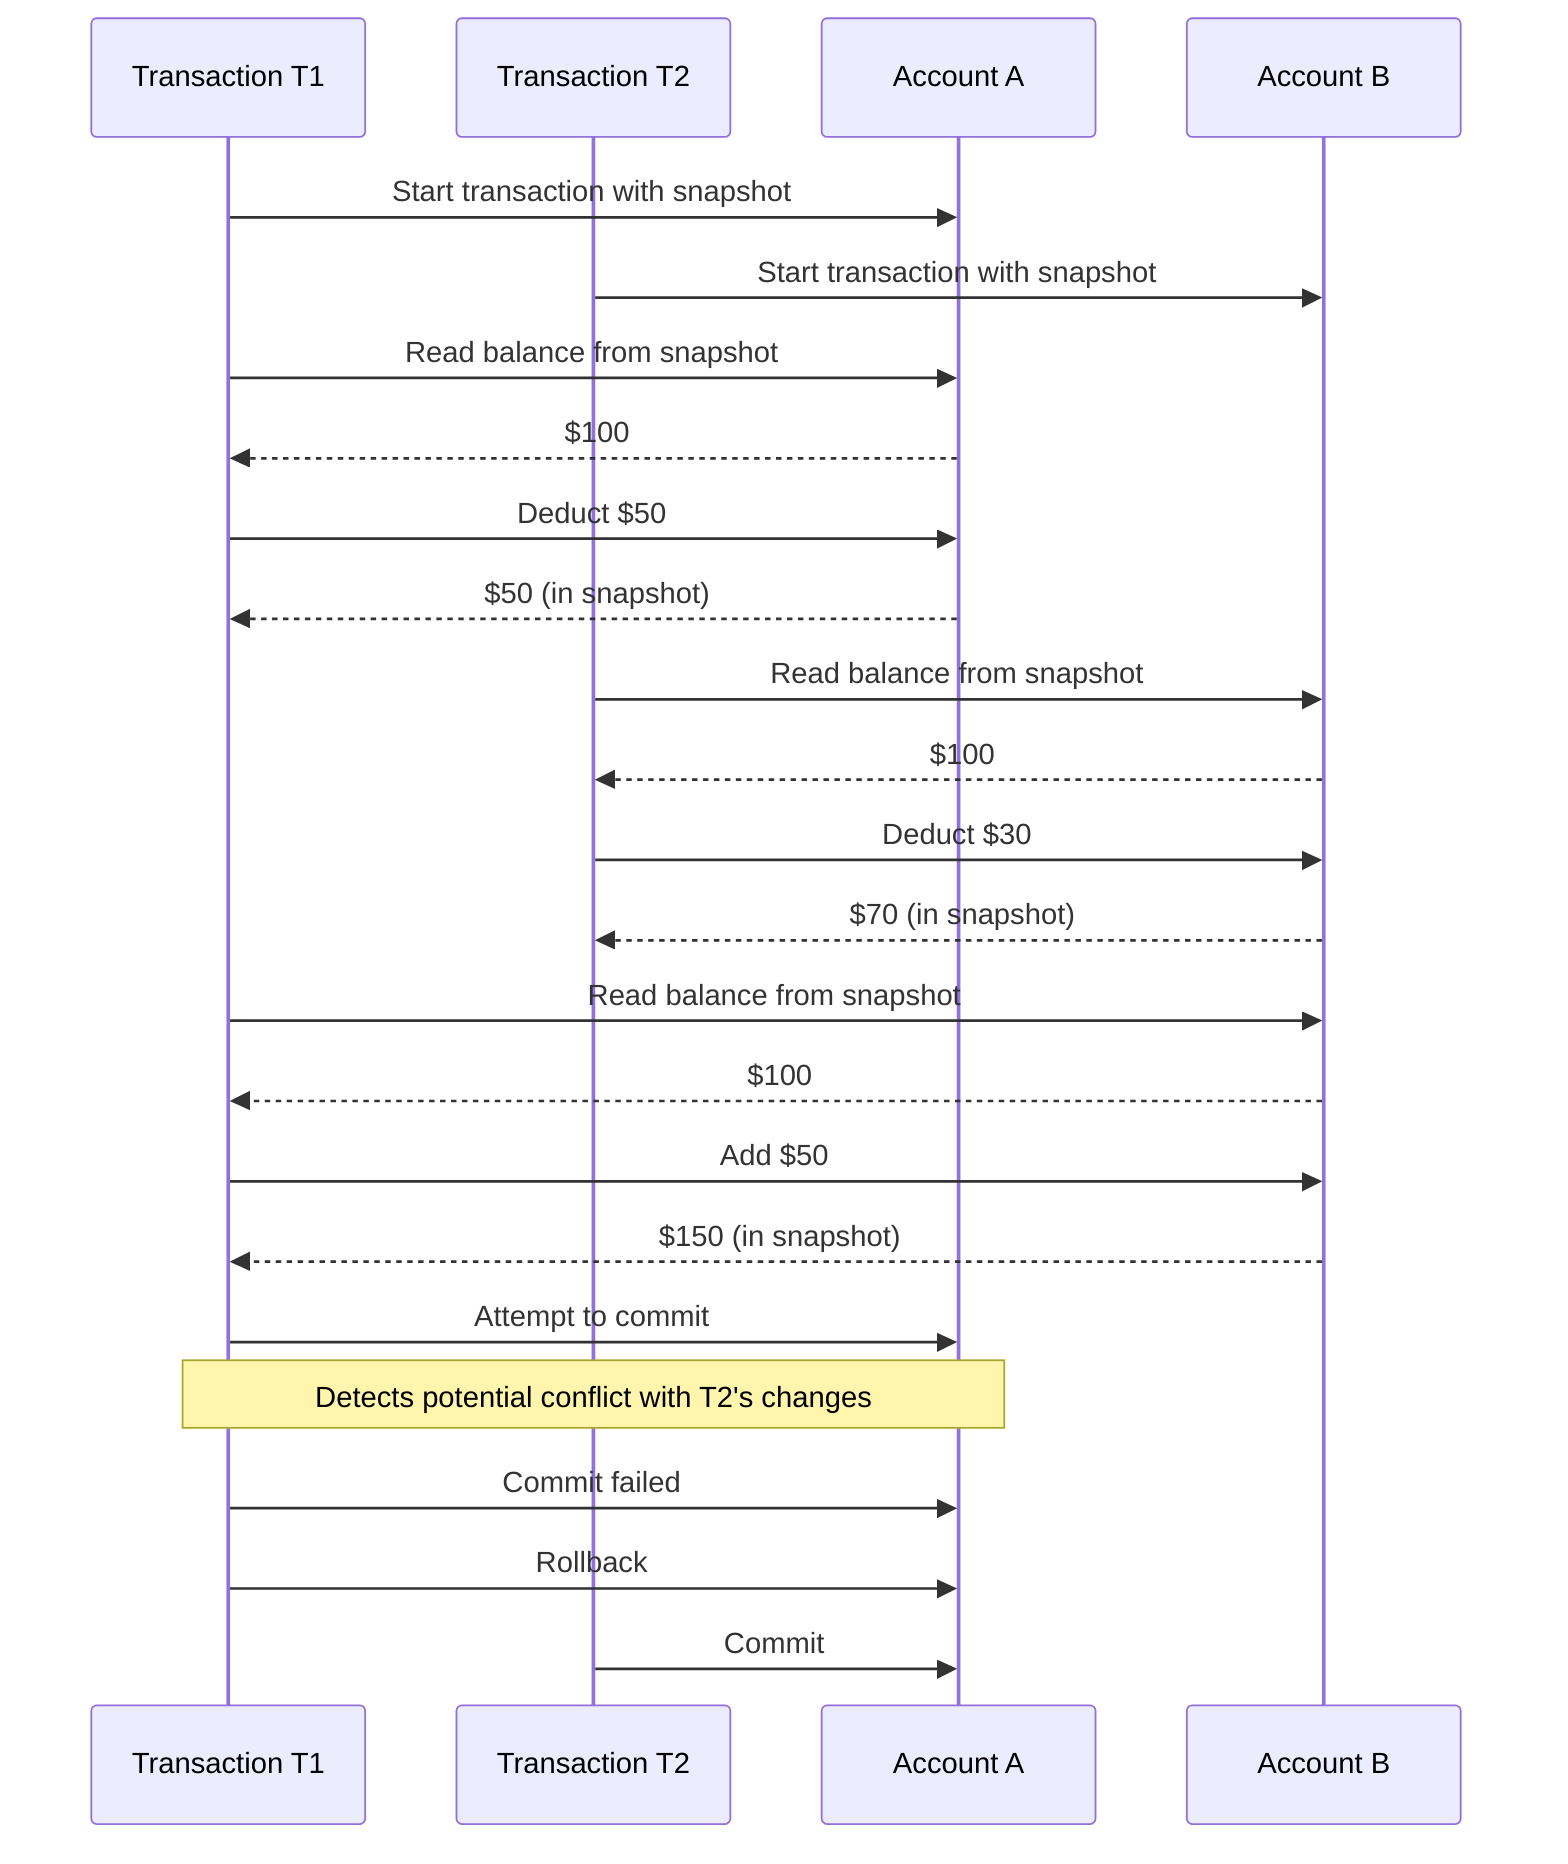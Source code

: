 sequenceDiagram
    participant T1 as Transaction T1
    participant T2 as Transaction T2
    participant A as Account A
    participant B as Account B

    T1->>A: Start transaction with snapshot
    T2->>B: Start transaction with snapshot

    T1->>A: Read balance from snapshot
    A-->>T1: $100
    T1->>A: Deduct $50
    A-->>T1: $50 (in snapshot)

    T2->>B: Read balance from snapshot
    B-->>T2: $100
    T2->>B: Deduct $30
    B-->>T2: $70 (in snapshot)

    T1->>B: Read balance from snapshot
    B-->>T1: $100
    T1->>B: Add $50
    B-->>T1: $150 (in snapshot)

    T1->>A: Attempt to commit
    Note over T1, A: Detects potential conflict with T2's changes
    T1->>A: Commit failed
    T1->>A: Rollback

    T2->>A: Commit